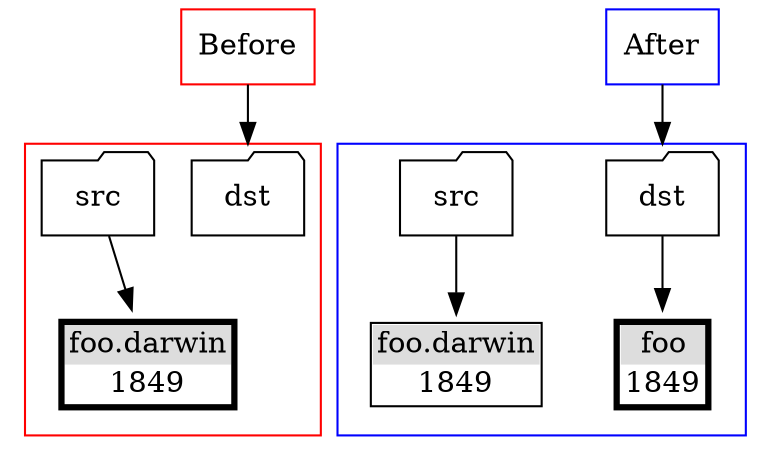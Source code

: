 digraph inherit {
   node [shape="folder"]

   compound=true;
   node [shape= record];

   "Before" [ label="Before", color="red" ]
   "After"  [ label="After", color="blue" ]

   node [shape= folder];

   "Before" -> "dst"     [lhead=cluster_0];
   "After"  -> "result:dst" [lhead=cluster_1];

  subgraph cluster_0 {
      color="red"

      "dst"

      "src" -> "foo.darwin"
      "foo.darwin"           [ shape="none", label=< <TABLE BORDER="3" CELLBORDER="0" CELLSPACING="0">
<TR><TD bgcolor="#DDDDDD">foo.darwin</TD></TR>
<TR><TD PORT="f0">1849</TD></TR>
</TABLE>>];
   }

  subgraph cluster_1 {
      color="blue"

      "result:dst"         -> "result:dst/foo"
      "result:dst"         [ label="dst"]
      "result:dst/foo"     [ shape="none", label=< <TABLE BORDER="3" CELLBORDER="0" CELLSPACING="0">
<TR><TD bgcolor="#DDDDDD">foo</TD></TR>
<TR><TD PORT="f0">1849</TD></TR>
</TABLE>>];

      rank=same ;
      "result:src"         -> "result:src/foo.darwin"
      "result:src"         [ label="src"]
      "result:src/foo.darwin"     [ shape="none", label=< <TABLE BORDER="1" CELLBORDER="0" CELLSPACING="0">
<TR><TD bgcolor="#DDDDDD">foo.darwin</TD></TR>
<TR><TD PORT="f0">1849</TD></TR>
</TABLE>>];
   }
}